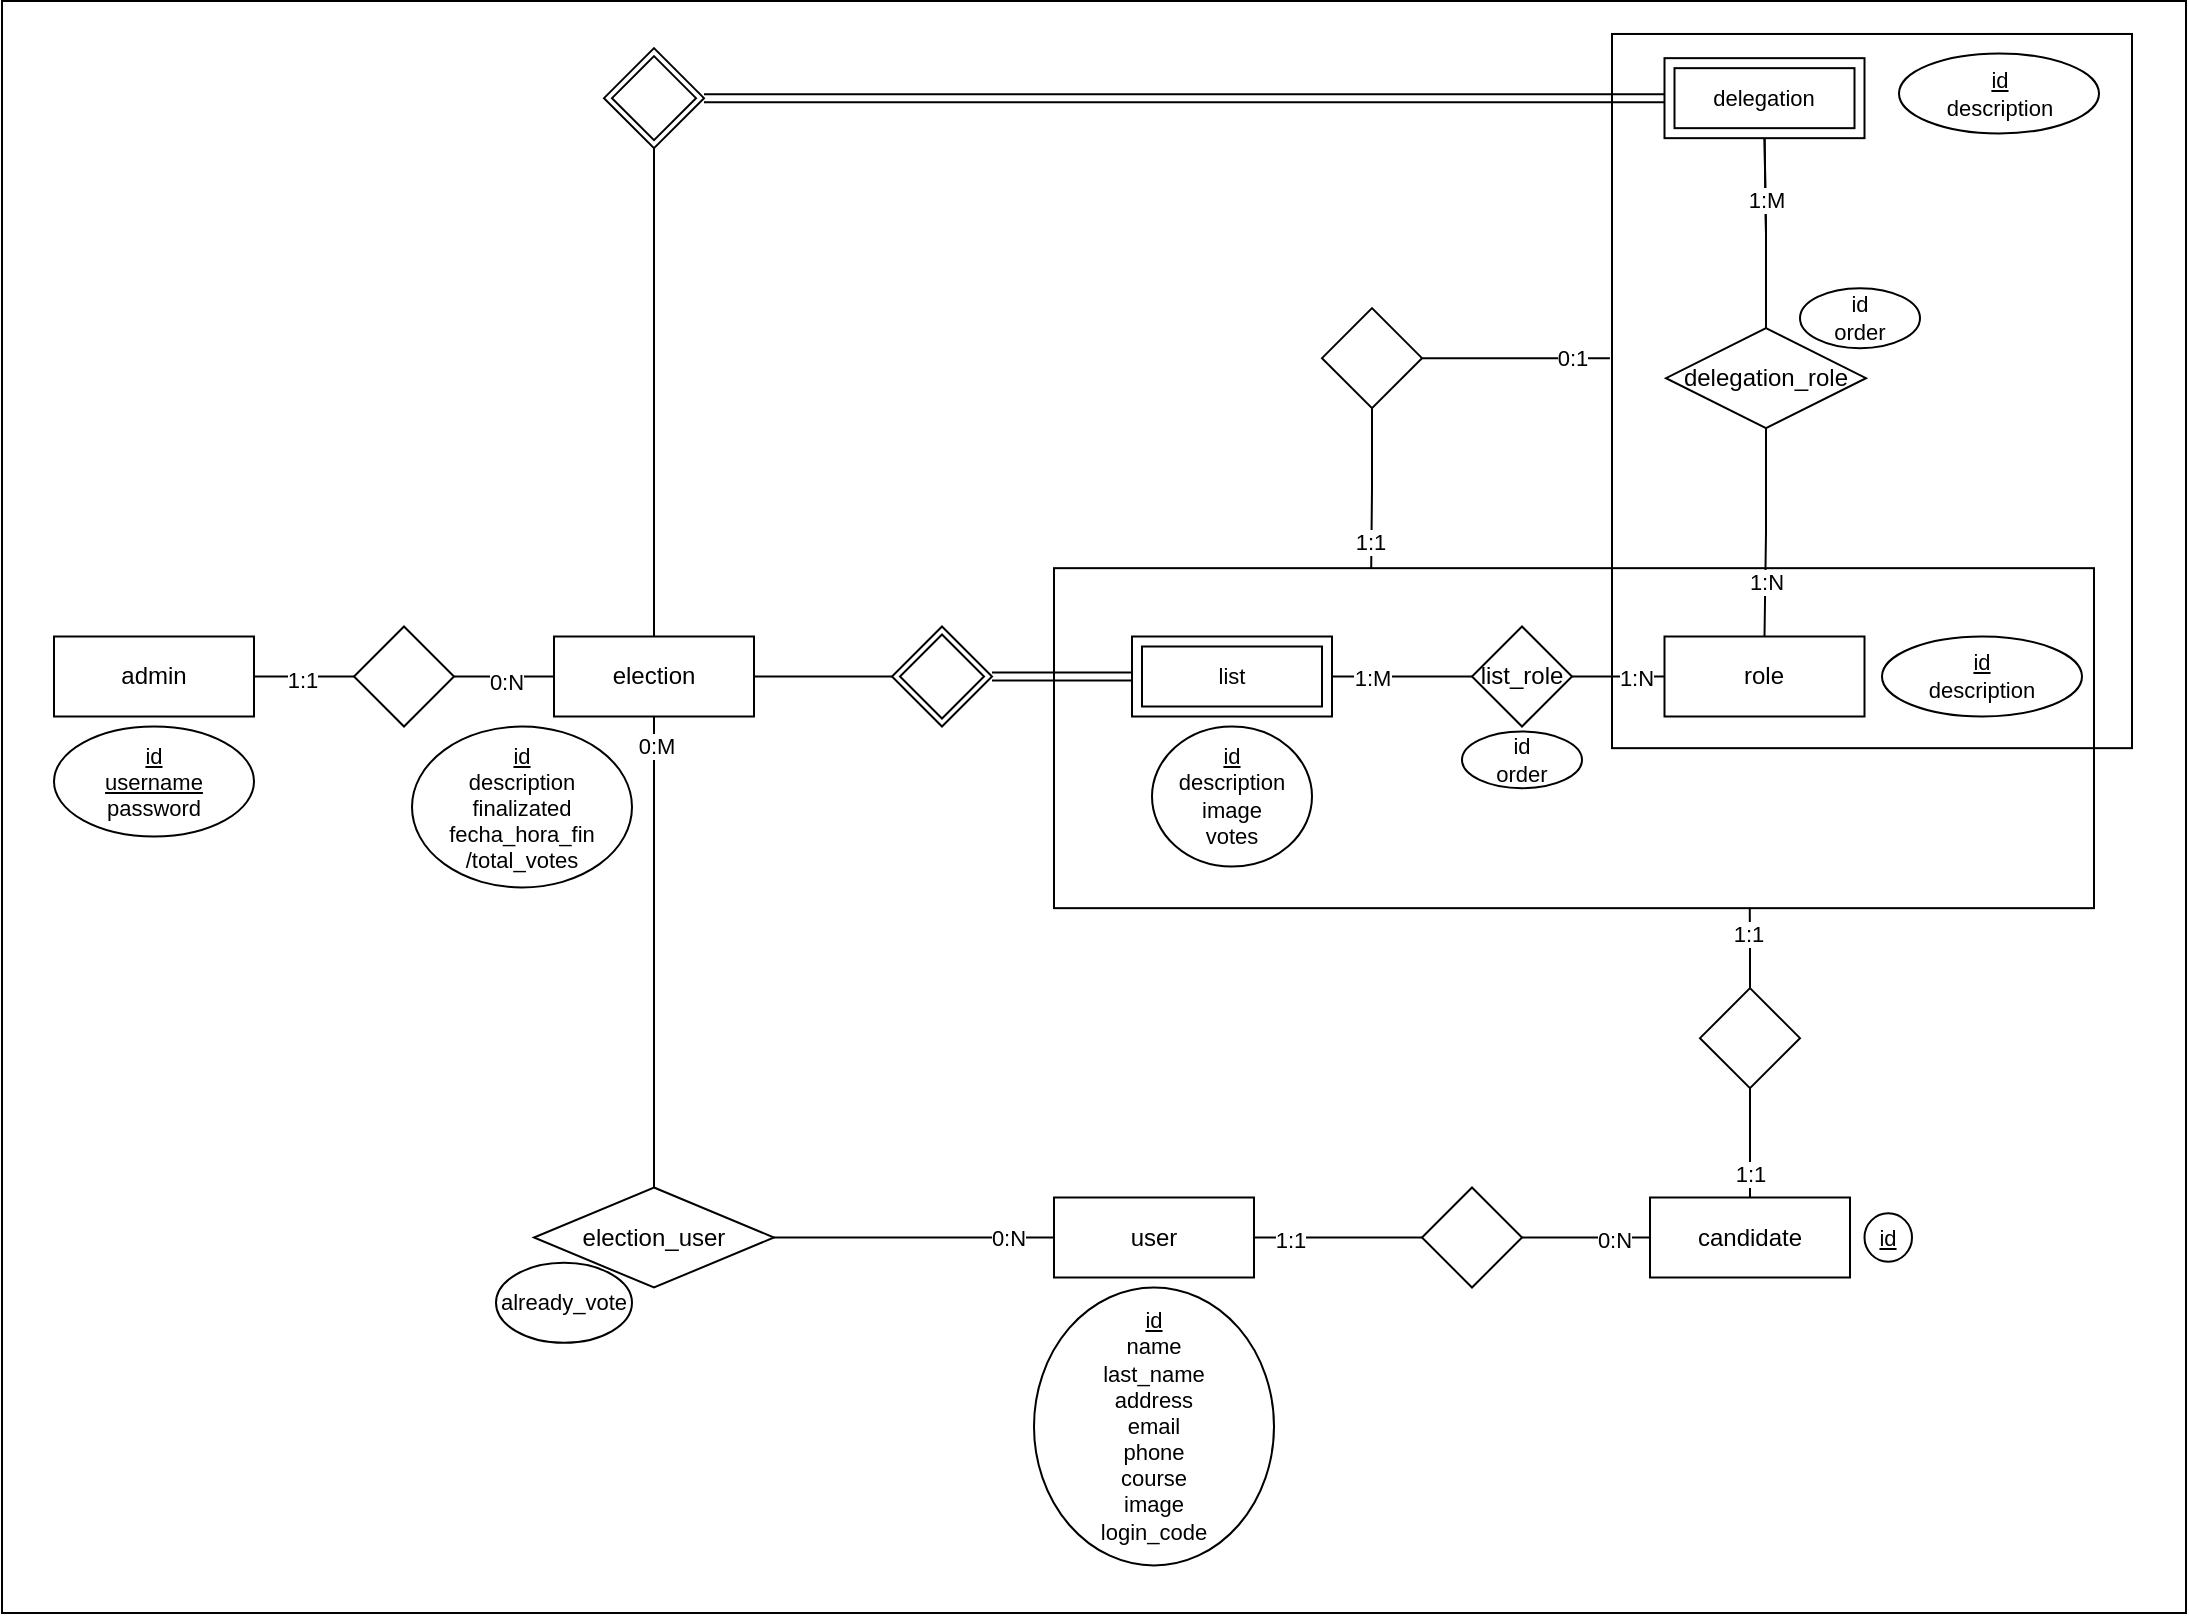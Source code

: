 <mxfile version="21.7.4" type="device">
  <diagram name="Page-1" id="7A1iHCqv51JrM2e4dZmv">
    <mxGraphModel dx="1434" dy="750" grid="0" gridSize="10" guides="1" tooltips="1" connect="1" arrows="1" fold="1" page="1" pageScale="1" pageWidth="1169" pageHeight="1654" background="none" math="0" shadow="0">
      <root>
        <mxCell id="0" />
        <mxCell id="1" parent="0" />
        <mxCell id="OdHZhAufKQCJSlIQ5J2k-9" value="" style="rounded=0;whiteSpace=wrap;html=1;fillColor=none;labelBackgroundColor=none;" parent="1" vertex="1">
          <mxGeometry x="15" y="9.5" width="1092" height="806" as="geometry" />
        </mxCell>
        <mxCell id="DmuB5HopbQtWga2Wvexy-18" value="" style="rounded=0;html=1;fontFamily=Helvetica;fontSize=11;fillColor=none;labelBorderColor=none;whiteSpace=wrap;fontColor=default;labelBackgroundColor=none;" parent="1" vertex="1">
          <mxGeometry x="541" y="293.08" width="520" height="170" as="geometry" />
        </mxCell>
        <mxCell id="DmuB5HopbQtWga2Wvexy-19" value="" style="rounded=0;html=1;fontFamily=Helvetica;fontSize=11;fillColor=none;labelBorderColor=none;whiteSpace=wrap;fontColor=default;labelBackgroundColor=none;" parent="1" vertex="1">
          <mxGeometry x="820" y="25.99" width="260" height="357.09" as="geometry" />
        </mxCell>
        <mxCell id="J_Oq4NjQ-6y3jhpwggzi-1" value="admin" style="html=1;align=center;labelBorderColor=none;whiteSpace=wrap;fontColor=default;labelBackgroundColor=none;" parent="1" vertex="1">
          <mxGeometry x="41" y="327.25" width="100" height="40" as="geometry" />
        </mxCell>
        <mxCell id="J_Oq4NjQ-6y3jhpwggzi-8" style="edgeStyle=orthogonalEdgeStyle;rounded=0;orthogonalLoop=1;jettySize=auto;html=1;exitX=0;exitY=0.5;exitDx=0;exitDy=0;entryX=1;entryY=0.5;entryDx=0;entryDy=0;endArrow=none;endFill=0;labelBorderColor=none;fontColor=default;labelBackgroundColor=none;" parent="1" source="J_Oq4NjQ-6y3jhpwggzi-2" target="J_Oq4NjQ-6y3jhpwggzi-1" edge="1">
          <mxGeometry relative="1" as="geometry" />
        </mxCell>
        <mxCell id="J_Oq4NjQ-6y3jhpwggzi-36" value="1:1" style="edgeLabel;html=1;align=center;verticalAlign=middle;resizable=0;points=[];fontSize=11;fontFamily=Helvetica;fontColor=default;labelBorderColor=none;labelBackgroundColor=default;" parent="J_Oq4NjQ-6y3jhpwggzi-8" vertex="1" connectable="0">
          <mxGeometry x="0.04" y="1" relative="1" as="geometry">
            <mxPoint as="offset" />
          </mxGeometry>
        </mxCell>
        <mxCell id="J_Oq4NjQ-6y3jhpwggzi-9" style="edgeStyle=orthogonalEdgeStyle;shape=connector;rounded=0;orthogonalLoop=1;jettySize=auto;html=1;exitX=1;exitY=0.5;exitDx=0;exitDy=0;entryX=0;entryY=0.5;entryDx=0;entryDy=0;labelBackgroundColor=none;strokeColor=default;fontFamily=Helvetica;fontSize=11;fontColor=default;endArrow=none;endFill=0;labelBorderColor=none;" parent="1" source="J_Oq4NjQ-6y3jhpwggzi-2" target="J_Oq4NjQ-6y3jhpwggzi-3" edge="1">
          <mxGeometry relative="1" as="geometry" />
        </mxCell>
        <mxCell id="J_Oq4NjQ-6y3jhpwggzi-37" value="0:N" style="edgeLabel;html=1;align=center;verticalAlign=middle;resizable=0;points=[];fontSize=11;fontFamily=Helvetica;fontColor=default;labelBorderColor=none;labelBackgroundColor=default;" parent="J_Oq4NjQ-6y3jhpwggzi-9" vertex="1" connectable="0">
          <mxGeometry x="0.033" y="-2" relative="1" as="geometry">
            <mxPoint as="offset" />
          </mxGeometry>
        </mxCell>
        <mxCell id="J_Oq4NjQ-6y3jhpwggzi-2" value="" style="shape=rhombus;perimeter=rhombusPerimeter;html=1;align=center;labelBorderColor=none;whiteSpace=wrap;fontColor=default;labelBackgroundColor=none;" parent="1" vertex="1">
          <mxGeometry x="191" y="322.25" width="50" height="50" as="geometry" />
        </mxCell>
        <mxCell id="J_Oq4NjQ-6y3jhpwggzi-20" style="edgeStyle=orthogonalEdgeStyle;shape=connector;rounded=0;orthogonalLoop=1;jettySize=auto;html=1;exitX=1;exitY=0.5;exitDx=0;exitDy=0;entryX=0;entryY=0.5;entryDx=0;entryDy=0;labelBackgroundColor=none;strokeColor=default;fontFamily=Helvetica;fontSize=11;fontColor=default;endArrow=none;endFill=0;labelBorderColor=none;" parent="1" source="J_Oq4NjQ-6y3jhpwggzi-3" target="J_Oq4NjQ-6y3jhpwggzi-19" edge="1">
          <mxGeometry relative="1" as="geometry" />
        </mxCell>
        <mxCell id="J_Oq4NjQ-6y3jhpwggzi-82" style="edgeStyle=orthogonalEdgeStyle;shape=connector;rounded=0;orthogonalLoop=1;jettySize=auto;html=1;exitX=0.5;exitY=0;exitDx=0;exitDy=0;entryX=0.5;entryY=1;entryDx=0;entryDy=0;labelBackgroundColor=none;strokeColor=default;fontFamily=Helvetica;fontSize=11;fontColor=default;endArrow=none;endFill=0;labelBorderColor=none;" parent="1" source="J_Oq4NjQ-6y3jhpwggzi-3" target="J_Oq4NjQ-6y3jhpwggzi-81" edge="1">
          <mxGeometry relative="1" as="geometry" />
        </mxCell>
        <mxCell id="K8ZM4b4m8Fk_M9in6OdO-3" style="edgeStyle=orthogonalEdgeStyle;rounded=0;orthogonalLoop=1;jettySize=auto;html=1;exitX=0.5;exitY=1;exitDx=0;exitDy=0;entryX=0.5;entryY=0;entryDx=0;entryDy=0;endArrow=none;endFill=0;labelBorderColor=none;fontColor=default;labelBackgroundColor=none;" parent="1" source="J_Oq4NjQ-6y3jhpwggzi-3" target="K8ZM4b4m8Fk_M9in6OdO-2" edge="1">
          <mxGeometry relative="1" as="geometry" />
        </mxCell>
        <mxCell id="K8ZM4b4m8Fk_M9in6OdO-6" value="0:M" style="edgeLabel;html=1;align=center;verticalAlign=middle;resizable=0;points=[];labelBackgroundColor=default;labelBorderColor=none;fontColor=default;" parent="K8ZM4b4m8Fk_M9in6OdO-3" vertex="1" connectable="0">
          <mxGeometry x="-0.877" y="1" relative="1" as="geometry">
            <mxPoint as="offset" />
          </mxGeometry>
        </mxCell>
        <mxCell id="J_Oq4NjQ-6y3jhpwggzi-3" value="election" style="html=1;align=center;labelBorderColor=none;whiteSpace=wrap;fontColor=default;labelBackgroundColor=none;" parent="1" vertex="1">
          <mxGeometry x="291" y="327.25" width="100" height="40" as="geometry" />
        </mxCell>
        <mxCell id="J_Oq4NjQ-6y3jhpwggzi-22" style="edgeStyle=orthogonalEdgeStyle;shape=link;rounded=0;orthogonalLoop=1;jettySize=auto;html=1;exitX=1;exitY=0.5;exitDx=0;exitDy=0;entryX=0;entryY=0.5;entryDx=0;entryDy=0;labelBackgroundColor=none;strokeColor=default;fontFamily=Helvetica;fontSize=11;fontColor=default;endArrow=none;endFill=0;labelBorderColor=none;" parent="1" source="J_Oq4NjQ-6y3jhpwggzi-19" target="J_Oq4NjQ-6y3jhpwggzi-21" edge="1">
          <mxGeometry relative="1" as="geometry" />
        </mxCell>
        <mxCell id="J_Oq4NjQ-6y3jhpwggzi-19" value="" style="shape=rhombus;double=1;perimeter=rhombusPerimeter;html=1;align=center;fontFamily=Helvetica;fontSize=11;fontColor=default;labelBorderColor=none;whiteSpace=wrap;labelBackgroundColor=none;" parent="1" vertex="1">
          <mxGeometry x="460" y="322.25" width="50" height="50" as="geometry" />
        </mxCell>
        <mxCell id="J_Oq4NjQ-6y3jhpwggzi-21" value="list" style="shape=ext;margin=3;double=1;html=1;align=center;fontFamily=Helvetica;fontSize=11;fontColor=default;labelBorderColor=none;whiteSpace=wrap;labelBackgroundColor=none;" parent="1" vertex="1">
          <mxGeometry x="580" y="327.25" width="100" height="40" as="geometry" />
        </mxCell>
        <mxCell id="J_Oq4NjQ-6y3jhpwggzi-24" value="user" style="html=1;align=center;labelBorderColor=none;whiteSpace=wrap;fontColor=default;labelBackgroundColor=none;" parent="1" vertex="1">
          <mxGeometry x="541" y="607.75" width="100" height="40" as="geometry" />
        </mxCell>
        <mxCell id="J_Oq4NjQ-6y3jhpwggzi-76" value="&lt;u&gt;id&lt;/u&gt;&lt;br&gt;&lt;u&gt;username&lt;/u&gt;&lt;br&gt;password" style="ellipse;html=1;align=center;fontFamily=Helvetica;fontSize=11;fontColor=default;labelBorderColor=none;whiteSpace=wrap;labelBackgroundColor=none;" parent="1" vertex="1">
          <mxGeometry x="41" y="372.25" width="100" height="55" as="geometry" />
        </mxCell>
        <mxCell id="J_Oq4NjQ-6y3jhpwggzi-77" value="&lt;u&gt;id&lt;/u&gt;&lt;br&gt;description&lt;br&gt;finalizated&lt;br&gt;fecha_hora_fin&lt;br&gt;/total_votes" style="ellipse;html=1;align=center;fontFamily=Helvetica;fontSize=11;fontColor=default;labelBorderColor=none;whiteSpace=wrap;labelBackgroundColor=none;" parent="1" vertex="1">
          <mxGeometry x="220" y="372.25" width="110" height="80.5" as="geometry" />
        </mxCell>
        <mxCell id="J_Oq4NjQ-6y3jhpwggzi-78" value="&lt;u&gt;id&lt;/u&gt;&lt;br&gt;description&lt;br&gt;image&lt;br&gt;votes" style="ellipse;html=1;align=center;fontFamily=Helvetica;fontSize=11;fontColor=default;labelBorderColor=none;whiteSpace=wrap;labelBackgroundColor=none;" parent="1" vertex="1">
          <mxGeometry x="590" y="372.25" width="80" height="70" as="geometry" />
        </mxCell>
        <mxCell id="J_Oq4NjQ-6y3jhpwggzi-79" value="&lt;u&gt;id&lt;/u&gt;&lt;br&gt;description" style="ellipse;html=1;align=center;fontFamily=Helvetica;fontSize=11;fontColor=default;labelBorderColor=none;whiteSpace=wrap;labelBackgroundColor=none;" parent="1" vertex="1">
          <mxGeometry x="963.5" y="35.74" width="100" height="40" as="geometry" />
        </mxCell>
        <mxCell id="J_Oq4NjQ-6y3jhpwggzi-80" value="delegation" style="shape=ext;margin=3;double=1;html=1;align=center;fontFamily=Helvetica;fontSize=11;fontColor=default;labelBorderColor=none;whiteSpace=wrap;labelBackgroundColor=none;" parent="1" vertex="1">
          <mxGeometry x="846.25" y="38.08" width="100" height="40" as="geometry" />
        </mxCell>
        <mxCell id="J_Oq4NjQ-6y3jhpwggzi-83" style="edgeStyle=orthogonalEdgeStyle;shape=link;rounded=0;orthogonalLoop=1;jettySize=auto;html=1;exitX=1;exitY=0.5;exitDx=0;exitDy=0;entryX=0;entryY=0.5;entryDx=0;entryDy=0;labelBackgroundColor=none;strokeColor=default;fontFamily=Helvetica;fontSize=11;fontColor=default;endArrow=none;endFill=0;labelBorderColor=none;" parent="1" source="J_Oq4NjQ-6y3jhpwggzi-81" target="J_Oq4NjQ-6y3jhpwggzi-80" edge="1">
          <mxGeometry relative="1" as="geometry" />
        </mxCell>
        <mxCell id="J_Oq4NjQ-6y3jhpwggzi-81" value="" style="shape=rhombus;double=1;perimeter=rhombusPerimeter;html=1;align=center;fontFamily=Helvetica;fontSize=11;fontColor=default;labelBorderColor=none;whiteSpace=wrap;labelBackgroundColor=none;" parent="1" vertex="1">
          <mxGeometry x="316" y="33.08" width="50" height="50" as="geometry" />
        </mxCell>
        <mxCell id="J_Oq4NjQ-6y3jhpwggzi-86" style="edgeStyle=orthogonalEdgeStyle;shape=connector;rounded=0;orthogonalLoop=1;jettySize=auto;html=1;exitX=0.5;exitY=0;exitDx=0;exitDy=0;entryX=0.5;entryY=1;entryDx=0;entryDy=0;labelBackgroundColor=none;strokeColor=default;fontFamily=Helvetica;fontSize=11;fontColor=default;endArrow=none;endFill=0;labelBorderColor=none;" parent="1" source="J_Oq4NjQ-6y3jhpwggzi-85" target="J_Oq4NjQ-6y3jhpwggzi-80" edge="1">
          <mxGeometry relative="1" as="geometry" />
        </mxCell>
        <mxCell id="J_Oq4NjQ-6y3jhpwggzi-103" style="edgeStyle=orthogonalEdgeStyle;shape=connector;rounded=0;orthogonalLoop=1;jettySize=auto;html=1;exitX=0.5;exitY=1;exitDx=0;exitDy=0;labelBackgroundColor=none;strokeColor=default;fontFamily=Helvetica;fontSize=11;fontColor=default;endArrow=none;endFill=0;entryX=0.5;entryY=0;entryDx=0;entryDy=0;labelBorderColor=none;" parent="1" source="J_Oq4NjQ-6y3jhpwggzi-85" target="DmuB5HopbQtWga2Wvexy-1" edge="1">
          <mxGeometry relative="1" as="geometry">
            <mxPoint x="616" y="233.08" as="targetPoint" />
          </mxGeometry>
        </mxCell>
        <mxCell id="J_Oq4NjQ-6y3jhpwggzi-104" value="1:N" style="edgeLabel;html=1;align=center;verticalAlign=middle;resizable=0;points=[];fontSize=11;fontFamily=Helvetica;fontColor=default;labelBorderColor=none;labelBackgroundColor=default;" parent="J_Oq4NjQ-6y3jhpwggzi-103" vertex="1" connectable="0">
          <mxGeometry x="0.077" relative="1" as="geometry">
            <mxPoint y="21" as="offset" />
          </mxGeometry>
        </mxCell>
        <mxCell id="J_Oq4NjQ-6y3jhpwggzi-116" value="" style="edgeStyle=orthogonalEdgeStyle;shape=connector;rounded=0;orthogonalLoop=1;jettySize=auto;html=1;labelBackgroundColor=none;strokeColor=default;fontFamily=Helvetica;fontSize=11;fontColor=default;endArrow=none;endFill=0;labelBorderColor=none;" parent="1" source="J_Oq4NjQ-6y3jhpwggzi-85" target="J_Oq4NjQ-6y3jhpwggzi-80" edge="1">
          <mxGeometry relative="1" as="geometry" />
        </mxCell>
        <mxCell id="J_Oq4NjQ-6y3jhpwggzi-117" value="1:M" style="edgeLabel;html=1;align=center;verticalAlign=middle;resizable=0;points=[];fontSize=11;fontFamily=Helvetica;fontColor=default;labelBorderColor=none;labelBackgroundColor=default;" parent="J_Oq4NjQ-6y3jhpwggzi-116" vertex="1" connectable="0">
          <mxGeometry x="-0.022" y="-1" relative="1" as="geometry">
            <mxPoint x="-1" y="-17" as="offset" />
          </mxGeometry>
        </mxCell>
        <mxCell id="J_Oq4NjQ-6y3jhpwggzi-85" value="delegation_role" style="shape=rhombus;perimeter=rhombusPerimeter;html=1;align=center;labelBorderColor=none;whiteSpace=wrap;fontColor=default;labelBackgroundColor=none;" parent="1" vertex="1">
          <mxGeometry x="847" y="173.08" width="100" height="50" as="geometry" />
        </mxCell>
        <mxCell id="J_Oq4NjQ-6y3jhpwggzi-90" value="&lt;u&gt;id&lt;/u&gt;&lt;br&gt;name&lt;br&gt;last_name&lt;br&gt;address&lt;br&gt;email&lt;br&gt;phone&lt;br&gt;course&lt;br&gt;image&lt;br&gt;login_code" style="ellipse;html=1;align=center;fontFamily=Helvetica;fontSize=11;fontColor=default;labelBorderColor=none;whiteSpace=wrap;labelBackgroundColor=none;" parent="1" vertex="1">
          <mxGeometry x="531" y="652.75" width="120" height="138.97" as="geometry" />
        </mxCell>
        <mxCell id="K8ZM4b4m8Fk_M9in6OdO-4" style="edgeStyle=orthogonalEdgeStyle;rounded=0;orthogonalLoop=1;jettySize=auto;html=1;exitX=1;exitY=0.5;exitDx=0;exitDy=0;endArrow=none;endFill=0;entryX=0;entryY=0.5;entryDx=0;entryDy=0;labelBorderColor=none;fontColor=default;labelBackgroundColor=none;" parent="1" source="K8ZM4b4m8Fk_M9in6OdO-2" target="J_Oq4NjQ-6y3jhpwggzi-24" edge="1">
          <mxGeometry relative="1" as="geometry" />
        </mxCell>
        <mxCell id="K8ZM4b4m8Fk_M9in6OdO-5" value="0:N" style="edgeLabel;html=1;align=center;verticalAlign=middle;resizable=0;points=[];labelBackgroundColor=default;labelBorderColor=none;fontColor=default;" parent="K8ZM4b4m8Fk_M9in6OdO-4" vertex="1" connectable="0">
          <mxGeometry x="0.95" y="1" relative="1" as="geometry">
            <mxPoint x="-20" y="1" as="offset" />
          </mxGeometry>
        </mxCell>
        <mxCell id="K8ZM4b4m8Fk_M9in6OdO-2" value="election_user" style="shape=rhombus;perimeter=rhombusPerimeter;html=1;align=center;labelBorderColor=none;whiteSpace=wrap;fontColor=default;labelBackgroundColor=none;" parent="1" vertex="1">
          <mxGeometry x="281" y="602.75" width="120" height="50" as="geometry" />
        </mxCell>
        <mxCell id="K8ZM4b4m8Fk_M9in6OdO-8" value="already_vote" style="ellipse;html=1;align=center;fontFamily=Helvetica;fontSize=11;fontColor=default;labelBorderColor=none;whiteSpace=wrap;labelBackgroundColor=none;" parent="1" vertex="1">
          <mxGeometry x="262" y="640.41" width="68" height="40" as="geometry" />
        </mxCell>
        <mxCell id="sgkLzVtvIpyjI5DDjtYn-4" style="edgeStyle=orthogonalEdgeStyle;rounded=0;orthogonalLoop=1;jettySize=auto;html=1;entryX=1;entryY=0.5;entryDx=0;entryDy=0;endArrow=none;endFill=0;exitX=0;exitY=0.5;exitDx=0;exitDy=0;labelBorderColor=none;fontColor=default;labelBackgroundColor=none;" parent="1" source="OdHZhAufKQCJSlIQ5J2k-3" target="J_Oq4NjQ-6y3jhpwggzi-24" edge="1">
          <mxGeometry relative="1" as="geometry">
            <mxPoint x="720" y="628.08" as="sourcePoint" />
          </mxGeometry>
        </mxCell>
        <mxCell id="OdHZhAufKQCJSlIQ5J2k-7" value="1:1" style="edgeLabel;html=1;align=center;verticalAlign=middle;resizable=0;points=[];labelBorderColor=none;fontColor=default;labelBackgroundColor=default;" parent="sgkLzVtvIpyjI5DDjtYn-4" vertex="1" connectable="0">
          <mxGeometry x="0.581" y="1" relative="1" as="geometry">
            <mxPoint as="offset" />
          </mxGeometry>
        </mxCell>
        <mxCell id="DmuB5HopbQtWga2Wvexy-1" value="role" style="html=1;align=center;labelBorderColor=none;whiteSpace=wrap;fontColor=default;labelBackgroundColor=none;" parent="1" vertex="1">
          <mxGeometry x="846.25" y="327.25" width="100" height="40" as="geometry" />
        </mxCell>
        <mxCell id="DmuB5HopbQtWga2Wvexy-6" value="&lt;u&gt;id&lt;/u&gt;&lt;br&gt;description" style="ellipse;html=1;align=center;fontFamily=Helvetica;fontSize=11;fontColor=default;labelBorderColor=none;whiteSpace=wrap;labelBackgroundColor=none;" parent="1" vertex="1">
          <mxGeometry x="955" y="327.25" width="100" height="40" as="geometry" />
        </mxCell>
        <mxCell id="DmuB5HopbQtWga2Wvexy-8" value="id&lt;br&gt;order" style="ellipse;html=1;align=center;fontFamily=Helvetica;fontSize=11;fontColor=default;labelBorderColor=none;whiteSpace=wrap;labelBackgroundColor=none;" parent="1" vertex="1">
          <mxGeometry x="745" y="374.75" width="60" height="28.33" as="geometry" />
        </mxCell>
        <mxCell id="DmuB5HopbQtWga2Wvexy-23" style="edgeStyle=orthogonalEdgeStyle;shape=connector;rounded=0;orthogonalLoop=1;jettySize=auto;html=1;exitX=0.5;exitY=0;exitDx=0;exitDy=0;labelBackgroundColor=none;strokeColor=default;fontFamily=Helvetica;fontSize=11;fontColor=default;endArrow=none;endFill=0;entryX=0.5;entryY=1;entryDx=0;entryDy=0;labelBorderColor=none;" parent="1" source="OdHZhAufKQCJSlIQ5J2k-4" target="DmuB5HopbQtWga2Wvexy-24" edge="1">
          <mxGeometry relative="1" as="geometry">
            <mxPoint x="896" y="563.08" as="targetPoint" />
            <mxPoint x="889.25" y="607.75" as="sourcePoint" />
          </mxGeometry>
        </mxCell>
        <mxCell id="DmuB5HopbQtWga2Wvexy-32" value="1:1" style="edgeLabel;html=1;align=center;verticalAlign=middle;resizable=0;points=[];fontSize=11;fontFamily=Helvetica;fontColor=default;labelBorderColor=none;labelBackgroundColor=default;" parent="DmuB5HopbQtWga2Wvexy-23" vertex="1" connectable="0">
          <mxGeometry x="-0.538" relative="1" as="geometry">
            <mxPoint as="offset" />
          </mxGeometry>
        </mxCell>
        <mxCell id="DmuB5HopbQtWga2Wvexy-16" style="edgeStyle=orthogonalEdgeStyle;rounded=0;orthogonalLoop=1;jettySize=auto;html=1;exitX=1;exitY=0.5;exitDx=0;exitDy=0;entryX=0;entryY=0.5;entryDx=0;entryDy=0;endArrow=none;endFill=0;labelBorderColor=none;fontColor=default;labelBackgroundColor=none;" parent="1" source="DmuB5HopbQtWga2Wvexy-15" target="DmuB5HopbQtWga2Wvexy-1" edge="1">
          <mxGeometry relative="1" as="geometry" />
        </mxCell>
        <mxCell id="OdHZhAufKQCJSlIQ5J2k-1" value="1:N" style="edgeLabel;html=1;align=center;verticalAlign=middle;resizable=0;points=[];labelBorderColor=none;fontColor=default;labelBackgroundColor=default;" parent="DmuB5HopbQtWga2Wvexy-16" vertex="1" connectable="0">
          <mxGeometry x="0.36" relative="1" as="geometry">
            <mxPoint as="offset" />
          </mxGeometry>
        </mxCell>
        <mxCell id="DmuB5HopbQtWga2Wvexy-17" style="edgeStyle=orthogonalEdgeStyle;shape=connector;rounded=0;orthogonalLoop=1;jettySize=auto;html=1;exitX=0;exitY=0.5;exitDx=0;exitDy=0;entryX=1;entryY=0.5;entryDx=0;entryDy=0;labelBackgroundColor=none;strokeColor=default;fontFamily=Helvetica;fontSize=11;fontColor=default;endArrow=none;endFill=0;labelBorderColor=none;" parent="1" source="DmuB5HopbQtWga2Wvexy-15" target="J_Oq4NjQ-6y3jhpwggzi-21" edge="1">
          <mxGeometry relative="1" as="geometry" />
        </mxCell>
        <mxCell id="OdHZhAufKQCJSlIQ5J2k-2" value="1:M" style="edgeLabel;html=1;align=center;verticalAlign=middle;resizable=0;points=[];labelBorderColor=none;fontColor=default;labelBackgroundColor=default;" parent="DmuB5HopbQtWga2Wvexy-17" vertex="1" connectable="0">
          <mxGeometry x="0.681" y="1" relative="1" as="geometry">
            <mxPoint x="9" y="-1" as="offset" />
          </mxGeometry>
        </mxCell>
        <mxCell id="DmuB5HopbQtWga2Wvexy-15" value="list_role" style="shape=rhombus;perimeter=rhombusPerimeter;html=1;align=center;labelBorderColor=none;whiteSpace=wrap;fontColor=default;labelBackgroundColor=none;" parent="1" vertex="1">
          <mxGeometry x="750" y="322.25" width="50" height="50" as="geometry" />
        </mxCell>
        <mxCell id="DmuB5HopbQtWga2Wvexy-21" style="edgeStyle=orthogonalEdgeStyle;shape=connector;rounded=0;orthogonalLoop=1;jettySize=auto;html=1;exitX=1;exitY=0.5;exitDx=0;exitDy=0;entryX=-0.004;entryY=0.454;entryDx=0;entryDy=0;entryPerimeter=0;labelBackgroundColor=none;strokeColor=default;fontFamily=Helvetica;fontSize=11;fontColor=default;endArrow=none;endFill=0;labelBorderColor=none;" parent="1" source="DmuB5HopbQtWga2Wvexy-20" target="DmuB5HopbQtWga2Wvexy-19" edge="1">
          <mxGeometry relative="1" as="geometry" />
        </mxCell>
        <mxCell id="DmuB5HopbQtWga2Wvexy-38" value="0:1" style="edgeLabel;html=1;align=center;verticalAlign=middle;resizable=0;points=[];fontSize=11;fontFamily=Helvetica;fontColor=default;labelBorderColor=none;labelBackgroundColor=default;" parent="DmuB5HopbQtWga2Wvexy-21" vertex="1" connectable="0">
          <mxGeometry x="0.593" relative="1" as="geometry">
            <mxPoint as="offset" />
          </mxGeometry>
        </mxCell>
        <mxCell id="DmuB5HopbQtWga2Wvexy-22" style="edgeStyle=orthogonalEdgeStyle;shape=connector;rounded=0;orthogonalLoop=1;jettySize=auto;html=1;exitX=0.5;exitY=1;exitDx=0;exitDy=0;labelBackgroundColor=none;strokeColor=default;fontFamily=Helvetica;fontSize=11;fontColor=default;endArrow=none;endFill=0;entryX=0.305;entryY=0;entryDx=0;entryDy=0;entryPerimeter=0;labelBorderColor=none;" parent="1" source="DmuB5HopbQtWga2Wvexy-20" target="DmuB5HopbQtWga2Wvexy-18" edge="1">
          <mxGeometry relative="1" as="geometry">
            <mxPoint x="700" y="291.08" as="targetPoint" />
          </mxGeometry>
        </mxCell>
        <mxCell id="DmuB5HopbQtWga2Wvexy-39" value="1:1" style="edgeLabel;html=1;align=center;verticalAlign=middle;resizable=0;points=[];fontSize=11;fontFamily=Helvetica;fontColor=default;labelBorderColor=none;labelBackgroundColor=default;" parent="DmuB5HopbQtWga2Wvexy-22" vertex="1" connectable="0">
          <mxGeometry x="0.684" y="-1" relative="1" as="geometry">
            <mxPoint as="offset" />
          </mxGeometry>
        </mxCell>
        <mxCell id="DmuB5HopbQtWga2Wvexy-20" value="" style="shape=rhombus;perimeter=rhombusPerimeter;html=1;align=center;labelBorderColor=none;whiteSpace=wrap;fontColor=default;labelBackgroundColor=none;" parent="1" vertex="1">
          <mxGeometry x="675" y="163.08" width="50" height="50" as="geometry" />
        </mxCell>
        <mxCell id="DmuB5HopbQtWga2Wvexy-25" style="edgeStyle=orthogonalEdgeStyle;shape=connector;rounded=0;orthogonalLoop=1;jettySize=auto;html=1;exitX=0.5;exitY=0;exitDx=0;exitDy=0;entryX=0.669;entryY=0.999;entryDx=0;entryDy=0;entryPerimeter=0;labelBackgroundColor=none;strokeColor=default;fontFamily=Helvetica;fontSize=11;fontColor=default;endArrow=none;endFill=0;labelBorderColor=none;" parent="1" source="DmuB5HopbQtWga2Wvexy-24" target="DmuB5HopbQtWga2Wvexy-18" edge="1">
          <mxGeometry relative="1" as="geometry" />
        </mxCell>
        <mxCell id="DmuB5HopbQtWga2Wvexy-37" value="1:1" style="edgeLabel;html=1;align=center;verticalAlign=middle;resizable=0;points=[];fontSize=11;fontFamily=Helvetica;fontColor=default;labelBorderColor=none;labelBackgroundColor=default;" parent="DmuB5HopbQtWga2Wvexy-25" vertex="1" connectable="0">
          <mxGeometry x="0.365" y="1" relative="1" as="geometry">
            <mxPoint as="offset" />
          </mxGeometry>
        </mxCell>
        <mxCell id="DmuB5HopbQtWga2Wvexy-24" value="" style="shape=rhombus;perimeter=rhombusPerimeter;html=1;align=center;labelBorderColor=none;whiteSpace=wrap;fontColor=default;labelBackgroundColor=none;" parent="1" vertex="1">
          <mxGeometry x="864" y="503.08" width="50" height="50" as="geometry" />
        </mxCell>
        <mxCell id="DmuB5HopbQtWga2Wvexy-31" value="id&lt;br&gt;order" style="ellipse;html=1;align=center;fontFamily=Helvetica;fontSize=11;fontColor=default;labelBorderColor=none;whiteSpace=wrap;labelBackgroundColor=none;" parent="1" vertex="1">
          <mxGeometry x="914" y="153.08" width="60" height="30" as="geometry" />
        </mxCell>
        <mxCell id="DmuB5HopbQtWga2Wvexy-36" style="edgeStyle=orthogonalEdgeStyle;rounded=0;orthogonalLoop=1;jettySize=auto;html=1;entryX=0;entryY=0.5;entryDx=0;entryDy=0;labelBackgroundColor=none;strokeColor=default;fontFamily=Helvetica;fontSize=11;fontColor=default;endArrow=none;endFill=0;exitX=0.974;exitY=0.5;exitDx=0;exitDy=0;exitPerimeter=0;labelBorderColor=none;" parent="1" source="OdHZhAufKQCJSlIQ5J2k-3" target="OdHZhAufKQCJSlIQ5J2k-4" edge="1">
          <mxGeometry relative="1" as="geometry">
            <mxPoint x="780" y="628.08" as="sourcePoint" />
            <mxPoint x="839.25" y="627.75" as="targetPoint" />
          </mxGeometry>
        </mxCell>
        <mxCell id="OdHZhAufKQCJSlIQ5J2k-6" value="0:N" style="edgeLabel;html=1;align=center;verticalAlign=middle;resizable=0;points=[];labelBorderColor=none;fontColor=default;labelBackgroundColor=default;" parent="DmuB5HopbQtWga2Wvexy-36" vertex="1" connectable="0">
          <mxGeometry x="0.459" y="-1" relative="1" as="geometry">
            <mxPoint as="offset" />
          </mxGeometry>
        </mxCell>
        <mxCell id="OdHZhAufKQCJSlIQ5J2k-3" value="" style="shape=rhombus;perimeter=rhombusPerimeter;html=1;align=center;labelBorderColor=none;whiteSpace=wrap;fontColor=default;labelBackgroundColor=none;" parent="1" vertex="1">
          <mxGeometry x="725" y="602.75" width="50" height="50" as="geometry" />
        </mxCell>
        <mxCell id="OdHZhAufKQCJSlIQ5J2k-4" value="candidate" style="html=1;align=center;labelBorderColor=none;whiteSpace=wrap;fontColor=default;labelBackgroundColor=none;" parent="1" vertex="1">
          <mxGeometry x="839" y="607.75" width="100" height="40" as="geometry" />
        </mxCell>
        <mxCell id="OdHZhAufKQCJSlIQ5J2k-5" value="&lt;u&gt;id&lt;/u&gt;" style="ellipse;html=1;align=center;fontFamily=Helvetica;fontSize=11;fontColor=default;labelBorderColor=none;whiteSpace=wrap;labelBackgroundColor=none;" parent="1" vertex="1">
          <mxGeometry x="946.25" y="615.67" width="23.75" height="24.16" as="geometry" />
        </mxCell>
      </root>
    </mxGraphModel>
  </diagram>
</mxfile>
